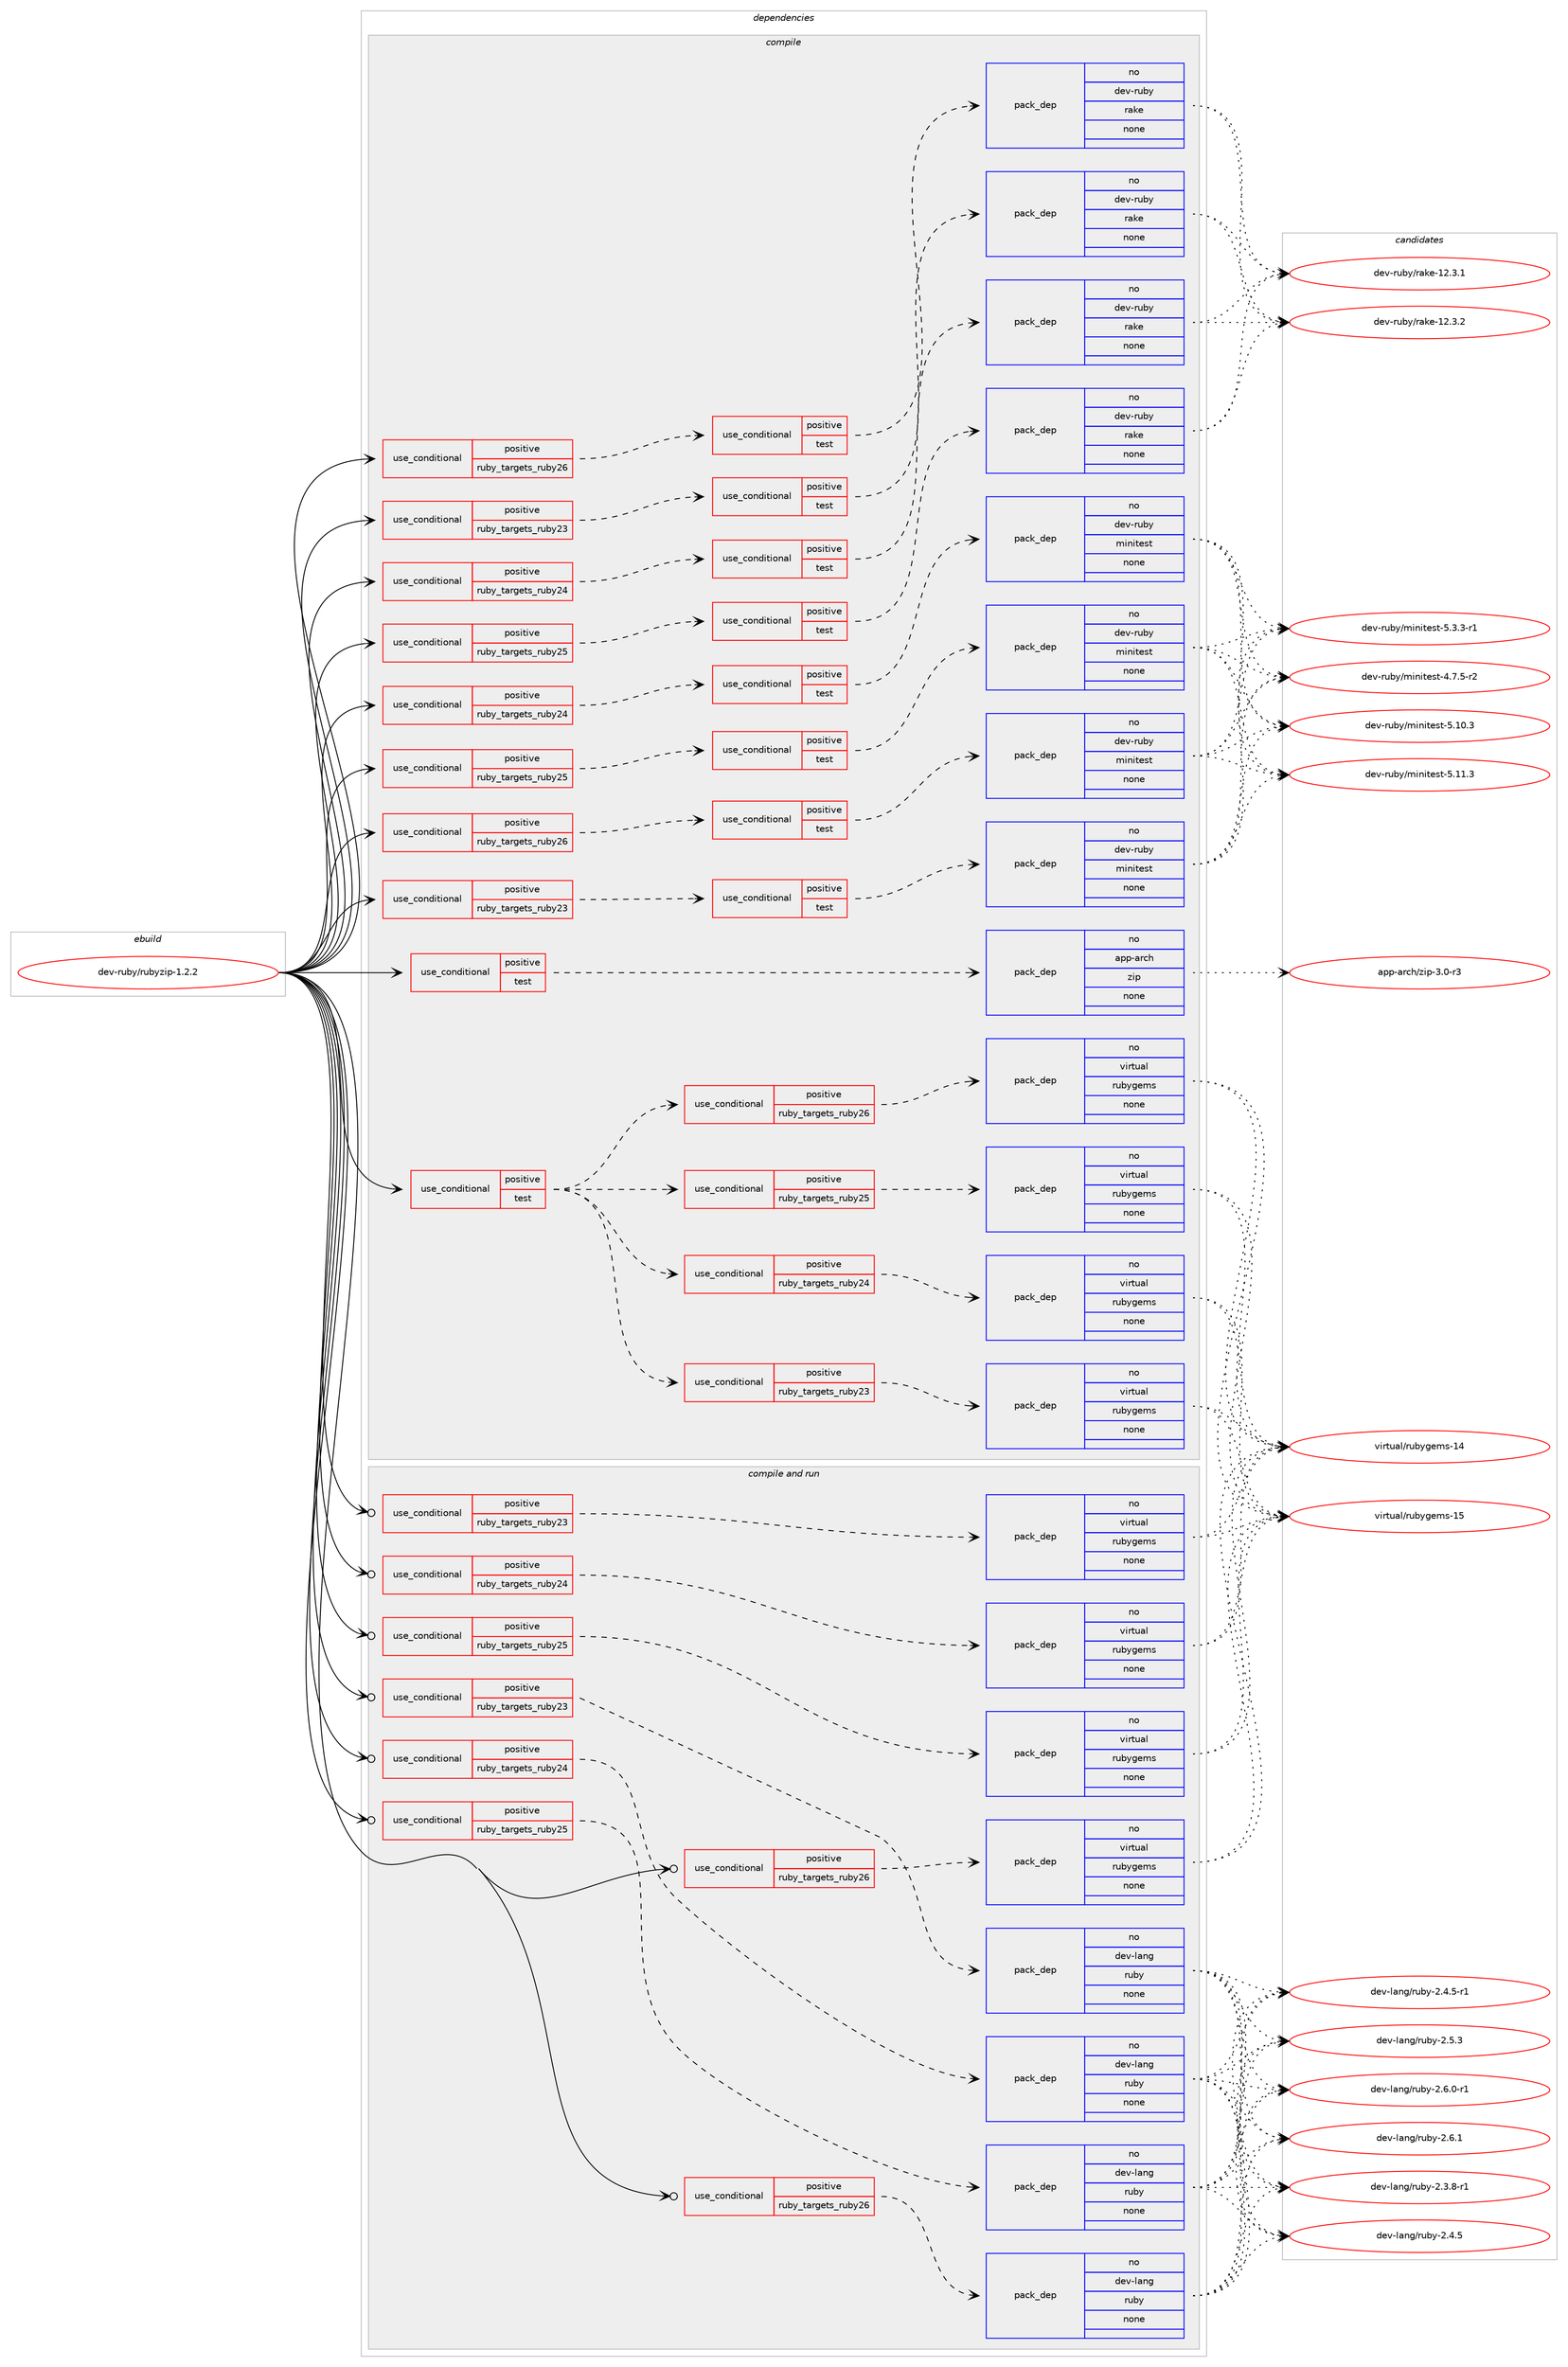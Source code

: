 digraph prolog {

# *************
# Graph options
# *************

newrank=true;
concentrate=true;
compound=true;
graph [rankdir=LR,fontname=Helvetica,fontsize=10,ranksep=1.5];#, ranksep=2.5, nodesep=0.2];
edge  [arrowhead=vee];
node  [fontname=Helvetica,fontsize=10];

# **********
# The ebuild
# **********

subgraph cluster_leftcol {
color=gray;
rank=same;
label=<<i>ebuild</i>>;
id [label="dev-ruby/rubyzip-1.2.2", color=red, width=4, href="../dev-ruby/rubyzip-1.2.2.svg"];
}

# ****************
# The dependencies
# ****************

subgraph cluster_midcol {
color=gray;
label=<<i>dependencies</i>>;
subgraph cluster_compile {
fillcolor="#eeeeee";
style=filled;
label=<<i>compile</i>>;
subgraph cond416961 {
dependency1526944 [label=<<TABLE BORDER="0" CELLBORDER="1" CELLSPACING="0" CELLPADDING="4"><TR><TD ROWSPAN="3" CELLPADDING="10">use_conditional</TD></TR><TR><TD>positive</TD></TR><TR><TD>ruby_targets_ruby23</TD></TR></TABLE>>, shape=none, color=red];
subgraph cond416962 {
dependency1526945 [label=<<TABLE BORDER="0" CELLBORDER="1" CELLSPACING="0" CELLPADDING="4"><TR><TD ROWSPAN="3" CELLPADDING="10">use_conditional</TD></TR><TR><TD>positive</TD></TR><TR><TD>test</TD></TR></TABLE>>, shape=none, color=red];
subgraph pack1086477 {
dependency1526946 [label=<<TABLE BORDER="0" CELLBORDER="1" CELLSPACING="0" CELLPADDING="4" WIDTH="220"><TR><TD ROWSPAN="6" CELLPADDING="30">pack_dep</TD></TR><TR><TD WIDTH="110">no</TD></TR><TR><TD>dev-ruby</TD></TR><TR><TD>minitest</TD></TR><TR><TD>none</TD></TR><TR><TD></TD></TR></TABLE>>, shape=none, color=blue];
}
dependency1526945:e -> dependency1526946:w [weight=20,style="dashed",arrowhead="vee"];
}
dependency1526944:e -> dependency1526945:w [weight=20,style="dashed",arrowhead="vee"];
}
id:e -> dependency1526944:w [weight=20,style="solid",arrowhead="vee"];
subgraph cond416963 {
dependency1526947 [label=<<TABLE BORDER="0" CELLBORDER="1" CELLSPACING="0" CELLPADDING="4"><TR><TD ROWSPAN="3" CELLPADDING="10">use_conditional</TD></TR><TR><TD>positive</TD></TR><TR><TD>ruby_targets_ruby23</TD></TR></TABLE>>, shape=none, color=red];
subgraph cond416964 {
dependency1526948 [label=<<TABLE BORDER="0" CELLBORDER="1" CELLSPACING="0" CELLPADDING="4"><TR><TD ROWSPAN="3" CELLPADDING="10">use_conditional</TD></TR><TR><TD>positive</TD></TR><TR><TD>test</TD></TR></TABLE>>, shape=none, color=red];
subgraph pack1086478 {
dependency1526949 [label=<<TABLE BORDER="0" CELLBORDER="1" CELLSPACING="0" CELLPADDING="4" WIDTH="220"><TR><TD ROWSPAN="6" CELLPADDING="30">pack_dep</TD></TR><TR><TD WIDTH="110">no</TD></TR><TR><TD>dev-ruby</TD></TR><TR><TD>rake</TD></TR><TR><TD>none</TD></TR><TR><TD></TD></TR></TABLE>>, shape=none, color=blue];
}
dependency1526948:e -> dependency1526949:w [weight=20,style="dashed",arrowhead="vee"];
}
dependency1526947:e -> dependency1526948:w [weight=20,style="dashed",arrowhead="vee"];
}
id:e -> dependency1526947:w [weight=20,style="solid",arrowhead="vee"];
subgraph cond416965 {
dependency1526950 [label=<<TABLE BORDER="0" CELLBORDER="1" CELLSPACING="0" CELLPADDING="4"><TR><TD ROWSPAN="3" CELLPADDING="10">use_conditional</TD></TR><TR><TD>positive</TD></TR><TR><TD>ruby_targets_ruby24</TD></TR></TABLE>>, shape=none, color=red];
subgraph cond416966 {
dependency1526951 [label=<<TABLE BORDER="0" CELLBORDER="1" CELLSPACING="0" CELLPADDING="4"><TR><TD ROWSPAN="3" CELLPADDING="10">use_conditional</TD></TR><TR><TD>positive</TD></TR><TR><TD>test</TD></TR></TABLE>>, shape=none, color=red];
subgraph pack1086479 {
dependency1526952 [label=<<TABLE BORDER="0" CELLBORDER="1" CELLSPACING="0" CELLPADDING="4" WIDTH="220"><TR><TD ROWSPAN="6" CELLPADDING="30">pack_dep</TD></TR><TR><TD WIDTH="110">no</TD></TR><TR><TD>dev-ruby</TD></TR><TR><TD>minitest</TD></TR><TR><TD>none</TD></TR><TR><TD></TD></TR></TABLE>>, shape=none, color=blue];
}
dependency1526951:e -> dependency1526952:w [weight=20,style="dashed",arrowhead="vee"];
}
dependency1526950:e -> dependency1526951:w [weight=20,style="dashed",arrowhead="vee"];
}
id:e -> dependency1526950:w [weight=20,style="solid",arrowhead="vee"];
subgraph cond416967 {
dependency1526953 [label=<<TABLE BORDER="0" CELLBORDER="1" CELLSPACING="0" CELLPADDING="4"><TR><TD ROWSPAN="3" CELLPADDING="10">use_conditional</TD></TR><TR><TD>positive</TD></TR><TR><TD>ruby_targets_ruby24</TD></TR></TABLE>>, shape=none, color=red];
subgraph cond416968 {
dependency1526954 [label=<<TABLE BORDER="0" CELLBORDER="1" CELLSPACING="0" CELLPADDING="4"><TR><TD ROWSPAN="3" CELLPADDING="10">use_conditional</TD></TR><TR><TD>positive</TD></TR><TR><TD>test</TD></TR></TABLE>>, shape=none, color=red];
subgraph pack1086480 {
dependency1526955 [label=<<TABLE BORDER="0" CELLBORDER="1" CELLSPACING="0" CELLPADDING="4" WIDTH="220"><TR><TD ROWSPAN="6" CELLPADDING="30">pack_dep</TD></TR><TR><TD WIDTH="110">no</TD></TR><TR><TD>dev-ruby</TD></TR><TR><TD>rake</TD></TR><TR><TD>none</TD></TR><TR><TD></TD></TR></TABLE>>, shape=none, color=blue];
}
dependency1526954:e -> dependency1526955:w [weight=20,style="dashed",arrowhead="vee"];
}
dependency1526953:e -> dependency1526954:w [weight=20,style="dashed",arrowhead="vee"];
}
id:e -> dependency1526953:w [weight=20,style="solid",arrowhead="vee"];
subgraph cond416969 {
dependency1526956 [label=<<TABLE BORDER="0" CELLBORDER="1" CELLSPACING="0" CELLPADDING="4"><TR><TD ROWSPAN="3" CELLPADDING="10">use_conditional</TD></TR><TR><TD>positive</TD></TR><TR><TD>ruby_targets_ruby25</TD></TR></TABLE>>, shape=none, color=red];
subgraph cond416970 {
dependency1526957 [label=<<TABLE BORDER="0" CELLBORDER="1" CELLSPACING="0" CELLPADDING="4"><TR><TD ROWSPAN="3" CELLPADDING="10">use_conditional</TD></TR><TR><TD>positive</TD></TR><TR><TD>test</TD></TR></TABLE>>, shape=none, color=red];
subgraph pack1086481 {
dependency1526958 [label=<<TABLE BORDER="0" CELLBORDER="1" CELLSPACING="0" CELLPADDING="4" WIDTH="220"><TR><TD ROWSPAN="6" CELLPADDING="30">pack_dep</TD></TR><TR><TD WIDTH="110">no</TD></TR><TR><TD>dev-ruby</TD></TR><TR><TD>minitest</TD></TR><TR><TD>none</TD></TR><TR><TD></TD></TR></TABLE>>, shape=none, color=blue];
}
dependency1526957:e -> dependency1526958:w [weight=20,style="dashed",arrowhead="vee"];
}
dependency1526956:e -> dependency1526957:w [weight=20,style="dashed",arrowhead="vee"];
}
id:e -> dependency1526956:w [weight=20,style="solid",arrowhead="vee"];
subgraph cond416971 {
dependency1526959 [label=<<TABLE BORDER="0" CELLBORDER="1" CELLSPACING="0" CELLPADDING="4"><TR><TD ROWSPAN="3" CELLPADDING="10">use_conditional</TD></TR><TR><TD>positive</TD></TR><TR><TD>ruby_targets_ruby25</TD></TR></TABLE>>, shape=none, color=red];
subgraph cond416972 {
dependency1526960 [label=<<TABLE BORDER="0" CELLBORDER="1" CELLSPACING="0" CELLPADDING="4"><TR><TD ROWSPAN="3" CELLPADDING="10">use_conditional</TD></TR><TR><TD>positive</TD></TR><TR><TD>test</TD></TR></TABLE>>, shape=none, color=red];
subgraph pack1086482 {
dependency1526961 [label=<<TABLE BORDER="0" CELLBORDER="1" CELLSPACING="0" CELLPADDING="4" WIDTH="220"><TR><TD ROWSPAN="6" CELLPADDING="30">pack_dep</TD></TR><TR><TD WIDTH="110">no</TD></TR><TR><TD>dev-ruby</TD></TR><TR><TD>rake</TD></TR><TR><TD>none</TD></TR><TR><TD></TD></TR></TABLE>>, shape=none, color=blue];
}
dependency1526960:e -> dependency1526961:w [weight=20,style="dashed",arrowhead="vee"];
}
dependency1526959:e -> dependency1526960:w [weight=20,style="dashed",arrowhead="vee"];
}
id:e -> dependency1526959:w [weight=20,style="solid",arrowhead="vee"];
subgraph cond416973 {
dependency1526962 [label=<<TABLE BORDER="0" CELLBORDER="1" CELLSPACING="0" CELLPADDING="4"><TR><TD ROWSPAN="3" CELLPADDING="10">use_conditional</TD></TR><TR><TD>positive</TD></TR><TR><TD>ruby_targets_ruby26</TD></TR></TABLE>>, shape=none, color=red];
subgraph cond416974 {
dependency1526963 [label=<<TABLE BORDER="0" CELLBORDER="1" CELLSPACING="0" CELLPADDING="4"><TR><TD ROWSPAN="3" CELLPADDING="10">use_conditional</TD></TR><TR><TD>positive</TD></TR><TR><TD>test</TD></TR></TABLE>>, shape=none, color=red];
subgraph pack1086483 {
dependency1526964 [label=<<TABLE BORDER="0" CELLBORDER="1" CELLSPACING="0" CELLPADDING="4" WIDTH="220"><TR><TD ROWSPAN="6" CELLPADDING="30">pack_dep</TD></TR><TR><TD WIDTH="110">no</TD></TR><TR><TD>dev-ruby</TD></TR><TR><TD>minitest</TD></TR><TR><TD>none</TD></TR><TR><TD></TD></TR></TABLE>>, shape=none, color=blue];
}
dependency1526963:e -> dependency1526964:w [weight=20,style="dashed",arrowhead="vee"];
}
dependency1526962:e -> dependency1526963:w [weight=20,style="dashed",arrowhead="vee"];
}
id:e -> dependency1526962:w [weight=20,style="solid",arrowhead="vee"];
subgraph cond416975 {
dependency1526965 [label=<<TABLE BORDER="0" CELLBORDER="1" CELLSPACING="0" CELLPADDING="4"><TR><TD ROWSPAN="3" CELLPADDING="10">use_conditional</TD></TR><TR><TD>positive</TD></TR><TR><TD>ruby_targets_ruby26</TD></TR></TABLE>>, shape=none, color=red];
subgraph cond416976 {
dependency1526966 [label=<<TABLE BORDER="0" CELLBORDER="1" CELLSPACING="0" CELLPADDING="4"><TR><TD ROWSPAN="3" CELLPADDING="10">use_conditional</TD></TR><TR><TD>positive</TD></TR><TR><TD>test</TD></TR></TABLE>>, shape=none, color=red];
subgraph pack1086484 {
dependency1526967 [label=<<TABLE BORDER="0" CELLBORDER="1" CELLSPACING="0" CELLPADDING="4" WIDTH="220"><TR><TD ROWSPAN="6" CELLPADDING="30">pack_dep</TD></TR><TR><TD WIDTH="110">no</TD></TR><TR><TD>dev-ruby</TD></TR><TR><TD>rake</TD></TR><TR><TD>none</TD></TR><TR><TD></TD></TR></TABLE>>, shape=none, color=blue];
}
dependency1526966:e -> dependency1526967:w [weight=20,style="dashed",arrowhead="vee"];
}
dependency1526965:e -> dependency1526966:w [weight=20,style="dashed",arrowhead="vee"];
}
id:e -> dependency1526965:w [weight=20,style="solid",arrowhead="vee"];
subgraph cond416977 {
dependency1526968 [label=<<TABLE BORDER="0" CELLBORDER="1" CELLSPACING="0" CELLPADDING="4"><TR><TD ROWSPAN="3" CELLPADDING="10">use_conditional</TD></TR><TR><TD>positive</TD></TR><TR><TD>test</TD></TR></TABLE>>, shape=none, color=red];
subgraph cond416978 {
dependency1526969 [label=<<TABLE BORDER="0" CELLBORDER="1" CELLSPACING="0" CELLPADDING="4"><TR><TD ROWSPAN="3" CELLPADDING="10">use_conditional</TD></TR><TR><TD>positive</TD></TR><TR><TD>ruby_targets_ruby23</TD></TR></TABLE>>, shape=none, color=red];
subgraph pack1086485 {
dependency1526970 [label=<<TABLE BORDER="0" CELLBORDER="1" CELLSPACING="0" CELLPADDING="4" WIDTH="220"><TR><TD ROWSPAN="6" CELLPADDING="30">pack_dep</TD></TR><TR><TD WIDTH="110">no</TD></TR><TR><TD>virtual</TD></TR><TR><TD>rubygems</TD></TR><TR><TD>none</TD></TR><TR><TD></TD></TR></TABLE>>, shape=none, color=blue];
}
dependency1526969:e -> dependency1526970:w [weight=20,style="dashed",arrowhead="vee"];
}
dependency1526968:e -> dependency1526969:w [weight=20,style="dashed",arrowhead="vee"];
subgraph cond416979 {
dependency1526971 [label=<<TABLE BORDER="0" CELLBORDER="1" CELLSPACING="0" CELLPADDING="4"><TR><TD ROWSPAN="3" CELLPADDING="10">use_conditional</TD></TR><TR><TD>positive</TD></TR><TR><TD>ruby_targets_ruby24</TD></TR></TABLE>>, shape=none, color=red];
subgraph pack1086486 {
dependency1526972 [label=<<TABLE BORDER="0" CELLBORDER="1" CELLSPACING="0" CELLPADDING="4" WIDTH="220"><TR><TD ROWSPAN="6" CELLPADDING="30">pack_dep</TD></TR><TR><TD WIDTH="110">no</TD></TR><TR><TD>virtual</TD></TR><TR><TD>rubygems</TD></TR><TR><TD>none</TD></TR><TR><TD></TD></TR></TABLE>>, shape=none, color=blue];
}
dependency1526971:e -> dependency1526972:w [weight=20,style="dashed",arrowhead="vee"];
}
dependency1526968:e -> dependency1526971:w [weight=20,style="dashed",arrowhead="vee"];
subgraph cond416980 {
dependency1526973 [label=<<TABLE BORDER="0" CELLBORDER="1" CELLSPACING="0" CELLPADDING="4"><TR><TD ROWSPAN="3" CELLPADDING="10">use_conditional</TD></TR><TR><TD>positive</TD></TR><TR><TD>ruby_targets_ruby25</TD></TR></TABLE>>, shape=none, color=red];
subgraph pack1086487 {
dependency1526974 [label=<<TABLE BORDER="0" CELLBORDER="1" CELLSPACING="0" CELLPADDING="4" WIDTH="220"><TR><TD ROWSPAN="6" CELLPADDING="30">pack_dep</TD></TR><TR><TD WIDTH="110">no</TD></TR><TR><TD>virtual</TD></TR><TR><TD>rubygems</TD></TR><TR><TD>none</TD></TR><TR><TD></TD></TR></TABLE>>, shape=none, color=blue];
}
dependency1526973:e -> dependency1526974:w [weight=20,style="dashed",arrowhead="vee"];
}
dependency1526968:e -> dependency1526973:w [weight=20,style="dashed",arrowhead="vee"];
subgraph cond416981 {
dependency1526975 [label=<<TABLE BORDER="0" CELLBORDER="1" CELLSPACING="0" CELLPADDING="4"><TR><TD ROWSPAN="3" CELLPADDING="10">use_conditional</TD></TR><TR><TD>positive</TD></TR><TR><TD>ruby_targets_ruby26</TD></TR></TABLE>>, shape=none, color=red];
subgraph pack1086488 {
dependency1526976 [label=<<TABLE BORDER="0" CELLBORDER="1" CELLSPACING="0" CELLPADDING="4" WIDTH="220"><TR><TD ROWSPAN="6" CELLPADDING="30">pack_dep</TD></TR><TR><TD WIDTH="110">no</TD></TR><TR><TD>virtual</TD></TR><TR><TD>rubygems</TD></TR><TR><TD>none</TD></TR><TR><TD></TD></TR></TABLE>>, shape=none, color=blue];
}
dependency1526975:e -> dependency1526976:w [weight=20,style="dashed",arrowhead="vee"];
}
dependency1526968:e -> dependency1526975:w [weight=20,style="dashed",arrowhead="vee"];
}
id:e -> dependency1526968:w [weight=20,style="solid",arrowhead="vee"];
subgraph cond416982 {
dependency1526977 [label=<<TABLE BORDER="0" CELLBORDER="1" CELLSPACING="0" CELLPADDING="4"><TR><TD ROWSPAN="3" CELLPADDING="10">use_conditional</TD></TR><TR><TD>positive</TD></TR><TR><TD>test</TD></TR></TABLE>>, shape=none, color=red];
subgraph pack1086489 {
dependency1526978 [label=<<TABLE BORDER="0" CELLBORDER="1" CELLSPACING="0" CELLPADDING="4" WIDTH="220"><TR><TD ROWSPAN="6" CELLPADDING="30">pack_dep</TD></TR><TR><TD WIDTH="110">no</TD></TR><TR><TD>app-arch</TD></TR><TR><TD>zip</TD></TR><TR><TD>none</TD></TR><TR><TD></TD></TR></TABLE>>, shape=none, color=blue];
}
dependency1526977:e -> dependency1526978:w [weight=20,style="dashed",arrowhead="vee"];
}
id:e -> dependency1526977:w [weight=20,style="solid",arrowhead="vee"];
}
subgraph cluster_compileandrun {
fillcolor="#eeeeee";
style=filled;
label=<<i>compile and run</i>>;
subgraph cond416983 {
dependency1526979 [label=<<TABLE BORDER="0" CELLBORDER="1" CELLSPACING="0" CELLPADDING="4"><TR><TD ROWSPAN="3" CELLPADDING="10">use_conditional</TD></TR><TR><TD>positive</TD></TR><TR><TD>ruby_targets_ruby23</TD></TR></TABLE>>, shape=none, color=red];
subgraph pack1086490 {
dependency1526980 [label=<<TABLE BORDER="0" CELLBORDER="1" CELLSPACING="0" CELLPADDING="4" WIDTH="220"><TR><TD ROWSPAN="6" CELLPADDING="30">pack_dep</TD></TR><TR><TD WIDTH="110">no</TD></TR><TR><TD>dev-lang</TD></TR><TR><TD>ruby</TD></TR><TR><TD>none</TD></TR><TR><TD></TD></TR></TABLE>>, shape=none, color=blue];
}
dependency1526979:e -> dependency1526980:w [weight=20,style="dashed",arrowhead="vee"];
}
id:e -> dependency1526979:w [weight=20,style="solid",arrowhead="odotvee"];
subgraph cond416984 {
dependency1526981 [label=<<TABLE BORDER="0" CELLBORDER="1" CELLSPACING="0" CELLPADDING="4"><TR><TD ROWSPAN="3" CELLPADDING="10">use_conditional</TD></TR><TR><TD>positive</TD></TR><TR><TD>ruby_targets_ruby23</TD></TR></TABLE>>, shape=none, color=red];
subgraph pack1086491 {
dependency1526982 [label=<<TABLE BORDER="0" CELLBORDER="1" CELLSPACING="0" CELLPADDING="4" WIDTH="220"><TR><TD ROWSPAN="6" CELLPADDING="30">pack_dep</TD></TR><TR><TD WIDTH="110">no</TD></TR><TR><TD>virtual</TD></TR><TR><TD>rubygems</TD></TR><TR><TD>none</TD></TR><TR><TD></TD></TR></TABLE>>, shape=none, color=blue];
}
dependency1526981:e -> dependency1526982:w [weight=20,style="dashed",arrowhead="vee"];
}
id:e -> dependency1526981:w [weight=20,style="solid",arrowhead="odotvee"];
subgraph cond416985 {
dependency1526983 [label=<<TABLE BORDER="0" CELLBORDER="1" CELLSPACING="0" CELLPADDING="4"><TR><TD ROWSPAN="3" CELLPADDING="10">use_conditional</TD></TR><TR><TD>positive</TD></TR><TR><TD>ruby_targets_ruby24</TD></TR></TABLE>>, shape=none, color=red];
subgraph pack1086492 {
dependency1526984 [label=<<TABLE BORDER="0" CELLBORDER="1" CELLSPACING="0" CELLPADDING="4" WIDTH="220"><TR><TD ROWSPAN="6" CELLPADDING="30">pack_dep</TD></TR><TR><TD WIDTH="110">no</TD></TR><TR><TD>dev-lang</TD></TR><TR><TD>ruby</TD></TR><TR><TD>none</TD></TR><TR><TD></TD></TR></TABLE>>, shape=none, color=blue];
}
dependency1526983:e -> dependency1526984:w [weight=20,style="dashed",arrowhead="vee"];
}
id:e -> dependency1526983:w [weight=20,style="solid",arrowhead="odotvee"];
subgraph cond416986 {
dependency1526985 [label=<<TABLE BORDER="0" CELLBORDER="1" CELLSPACING="0" CELLPADDING="4"><TR><TD ROWSPAN="3" CELLPADDING="10">use_conditional</TD></TR><TR><TD>positive</TD></TR><TR><TD>ruby_targets_ruby24</TD></TR></TABLE>>, shape=none, color=red];
subgraph pack1086493 {
dependency1526986 [label=<<TABLE BORDER="0" CELLBORDER="1" CELLSPACING="0" CELLPADDING="4" WIDTH="220"><TR><TD ROWSPAN="6" CELLPADDING="30">pack_dep</TD></TR><TR><TD WIDTH="110">no</TD></TR><TR><TD>virtual</TD></TR><TR><TD>rubygems</TD></TR><TR><TD>none</TD></TR><TR><TD></TD></TR></TABLE>>, shape=none, color=blue];
}
dependency1526985:e -> dependency1526986:w [weight=20,style="dashed",arrowhead="vee"];
}
id:e -> dependency1526985:w [weight=20,style="solid",arrowhead="odotvee"];
subgraph cond416987 {
dependency1526987 [label=<<TABLE BORDER="0" CELLBORDER="1" CELLSPACING="0" CELLPADDING="4"><TR><TD ROWSPAN="3" CELLPADDING="10">use_conditional</TD></TR><TR><TD>positive</TD></TR><TR><TD>ruby_targets_ruby25</TD></TR></TABLE>>, shape=none, color=red];
subgraph pack1086494 {
dependency1526988 [label=<<TABLE BORDER="0" CELLBORDER="1" CELLSPACING="0" CELLPADDING="4" WIDTH="220"><TR><TD ROWSPAN="6" CELLPADDING="30">pack_dep</TD></TR><TR><TD WIDTH="110">no</TD></TR><TR><TD>dev-lang</TD></TR><TR><TD>ruby</TD></TR><TR><TD>none</TD></TR><TR><TD></TD></TR></TABLE>>, shape=none, color=blue];
}
dependency1526987:e -> dependency1526988:w [weight=20,style="dashed",arrowhead="vee"];
}
id:e -> dependency1526987:w [weight=20,style="solid",arrowhead="odotvee"];
subgraph cond416988 {
dependency1526989 [label=<<TABLE BORDER="0" CELLBORDER="1" CELLSPACING="0" CELLPADDING="4"><TR><TD ROWSPAN="3" CELLPADDING="10">use_conditional</TD></TR><TR><TD>positive</TD></TR><TR><TD>ruby_targets_ruby25</TD></TR></TABLE>>, shape=none, color=red];
subgraph pack1086495 {
dependency1526990 [label=<<TABLE BORDER="0" CELLBORDER="1" CELLSPACING="0" CELLPADDING="4" WIDTH="220"><TR><TD ROWSPAN="6" CELLPADDING="30">pack_dep</TD></TR><TR><TD WIDTH="110">no</TD></TR><TR><TD>virtual</TD></TR><TR><TD>rubygems</TD></TR><TR><TD>none</TD></TR><TR><TD></TD></TR></TABLE>>, shape=none, color=blue];
}
dependency1526989:e -> dependency1526990:w [weight=20,style="dashed",arrowhead="vee"];
}
id:e -> dependency1526989:w [weight=20,style="solid",arrowhead="odotvee"];
subgraph cond416989 {
dependency1526991 [label=<<TABLE BORDER="0" CELLBORDER="1" CELLSPACING="0" CELLPADDING="4"><TR><TD ROWSPAN="3" CELLPADDING="10">use_conditional</TD></TR><TR><TD>positive</TD></TR><TR><TD>ruby_targets_ruby26</TD></TR></TABLE>>, shape=none, color=red];
subgraph pack1086496 {
dependency1526992 [label=<<TABLE BORDER="0" CELLBORDER="1" CELLSPACING="0" CELLPADDING="4" WIDTH="220"><TR><TD ROWSPAN="6" CELLPADDING="30">pack_dep</TD></TR><TR><TD WIDTH="110">no</TD></TR><TR><TD>dev-lang</TD></TR><TR><TD>ruby</TD></TR><TR><TD>none</TD></TR><TR><TD></TD></TR></TABLE>>, shape=none, color=blue];
}
dependency1526991:e -> dependency1526992:w [weight=20,style="dashed",arrowhead="vee"];
}
id:e -> dependency1526991:w [weight=20,style="solid",arrowhead="odotvee"];
subgraph cond416990 {
dependency1526993 [label=<<TABLE BORDER="0" CELLBORDER="1" CELLSPACING="0" CELLPADDING="4"><TR><TD ROWSPAN="3" CELLPADDING="10">use_conditional</TD></TR><TR><TD>positive</TD></TR><TR><TD>ruby_targets_ruby26</TD></TR></TABLE>>, shape=none, color=red];
subgraph pack1086497 {
dependency1526994 [label=<<TABLE BORDER="0" CELLBORDER="1" CELLSPACING="0" CELLPADDING="4" WIDTH="220"><TR><TD ROWSPAN="6" CELLPADDING="30">pack_dep</TD></TR><TR><TD WIDTH="110">no</TD></TR><TR><TD>virtual</TD></TR><TR><TD>rubygems</TD></TR><TR><TD>none</TD></TR><TR><TD></TD></TR></TABLE>>, shape=none, color=blue];
}
dependency1526993:e -> dependency1526994:w [weight=20,style="dashed",arrowhead="vee"];
}
id:e -> dependency1526993:w [weight=20,style="solid",arrowhead="odotvee"];
}
subgraph cluster_run {
fillcolor="#eeeeee";
style=filled;
label=<<i>run</i>>;
}
}

# **************
# The candidates
# **************

subgraph cluster_choices {
rank=same;
color=gray;
label=<<i>candidates</i>>;

subgraph choice1086477 {
color=black;
nodesep=1;
choice1001011184511411798121471091051101051161011151164552465546534511450 [label="dev-ruby/minitest-4.7.5-r2", color=red, width=4,href="../dev-ruby/minitest-4.7.5-r2.svg"];
choice10010111845114117981214710910511010511610111511645534649484651 [label="dev-ruby/minitest-5.10.3", color=red, width=4,href="../dev-ruby/minitest-5.10.3.svg"];
choice10010111845114117981214710910511010511610111511645534649494651 [label="dev-ruby/minitest-5.11.3", color=red, width=4,href="../dev-ruby/minitest-5.11.3.svg"];
choice1001011184511411798121471091051101051161011151164553465146514511449 [label="dev-ruby/minitest-5.3.3-r1", color=red, width=4,href="../dev-ruby/minitest-5.3.3-r1.svg"];
dependency1526946:e -> choice1001011184511411798121471091051101051161011151164552465546534511450:w [style=dotted,weight="100"];
dependency1526946:e -> choice10010111845114117981214710910511010511610111511645534649484651:w [style=dotted,weight="100"];
dependency1526946:e -> choice10010111845114117981214710910511010511610111511645534649494651:w [style=dotted,weight="100"];
dependency1526946:e -> choice1001011184511411798121471091051101051161011151164553465146514511449:w [style=dotted,weight="100"];
}
subgraph choice1086478 {
color=black;
nodesep=1;
choice1001011184511411798121471149710710145495046514649 [label="dev-ruby/rake-12.3.1", color=red, width=4,href="../dev-ruby/rake-12.3.1.svg"];
choice1001011184511411798121471149710710145495046514650 [label="dev-ruby/rake-12.3.2", color=red, width=4,href="../dev-ruby/rake-12.3.2.svg"];
dependency1526949:e -> choice1001011184511411798121471149710710145495046514649:w [style=dotted,weight="100"];
dependency1526949:e -> choice1001011184511411798121471149710710145495046514650:w [style=dotted,weight="100"];
}
subgraph choice1086479 {
color=black;
nodesep=1;
choice1001011184511411798121471091051101051161011151164552465546534511450 [label="dev-ruby/minitest-4.7.5-r2", color=red, width=4,href="../dev-ruby/minitest-4.7.5-r2.svg"];
choice10010111845114117981214710910511010511610111511645534649484651 [label="dev-ruby/minitest-5.10.3", color=red, width=4,href="../dev-ruby/minitest-5.10.3.svg"];
choice10010111845114117981214710910511010511610111511645534649494651 [label="dev-ruby/minitest-5.11.3", color=red, width=4,href="../dev-ruby/minitest-5.11.3.svg"];
choice1001011184511411798121471091051101051161011151164553465146514511449 [label="dev-ruby/minitest-5.3.3-r1", color=red, width=4,href="../dev-ruby/minitest-5.3.3-r1.svg"];
dependency1526952:e -> choice1001011184511411798121471091051101051161011151164552465546534511450:w [style=dotted,weight="100"];
dependency1526952:e -> choice10010111845114117981214710910511010511610111511645534649484651:w [style=dotted,weight="100"];
dependency1526952:e -> choice10010111845114117981214710910511010511610111511645534649494651:w [style=dotted,weight="100"];
dependency1526952:e -> choice1001011184511411798121471091051101051161011151164553465146514511449:w [style=dotted,weight="100"];
}
subgraph choice1086480 {
color=black;
nodesep=1;
choice1001011184511411798121471149710710145495046514649 [label="dev-ruby/rake-12.3.1", color=red, width=4,href="../dev-ruby/rake-12.3.1.svg"];
choice1001011184511411798121471149710710145495046514650 [label="dev-ruby/rake-12.3.2", color=red, width=4,href="../dev-ruby/rake-12.3.2.svg"];
dependency1526955:e -> choice1001011184511411798121471149710710145495046514649:w [style=dotted,weight="100"];
dependency1526955:e -> choice1001011184511411798121471149710710145495046514650:w [style=dotted,weight="100"];
}
subgraph choice1086481 {
color=black;
nodesep=1;
choice1001011184511411798121471091051101051161011151164552465546534511450 [label="dev-ruby/minitest-4.7.5-r2", color=red, width=4,href="../dev-ruby/minitest-4.7.5-r2.svg"];
choice10010111845114117981214710910511010511610111511645534649484651 [label="dev-ruby/minitest-5.10.3", color=red, width=4,href="../dev-ruby/minitest-5.10.3.svg"];
choice10010111845114117981214710910511010511610111511645534649494651 [label="dev-ruby/minitest-5.11.3", color=red, width=4,href="../dev-ruby/minitest-5.11.3.svg"];
choice1001011184511411798121471091051101051161011151164553465146514511449 [label="dev-ruby/minitest-5.3.3-r1", color=red, width=4,href="../dev-ruby/minitest-5.3.3-r1.svg"];
dependency1526958:e -> choice1001011184511411798121471091051101051161011151164552465546534511450:w [style=dotted,weight="100"];
dependency1526958:e -> choice10010111845114117981214710910511010511610111511645534649484651:w [style=dotted,weight="100"];
dependency1526958:e -> choice10010111845114117981214710910511010511610111511645534649494651:w [style=dotted,weight="100"];
dependency1526958:e -> choice1001011184511411798121471091051101051161011151164553465146514511449:w [style=dotted,weight="100"];
}
subgraph choice1086482 {
color=black;
nodesep=1;
choice1001011184511411798121471149710710145495046514649 [label="dev-ruby/rake-12.3.1", color=red, width=4,href="../dev-ruby/rake-12.3.1.svg"];
choice1001011184511411798121471149710710145495046514650 [label="dev-ruby/rake-12.3.2", color=red, width=4,href="../dev-ruby/rake-12.3.2.svg"];
dependency1526961:e -> choice1001011184511411798121471149710710145495046514649:w [style=dotted,weight="100"];
dependency1526961:e -> choice1001011184511411798121471149710710145495046514650:w [style=dotted,weight="100"];
}
subgraph choice1086483 {
color=black;
nodesep=1;
choice1001011184511411798121471091051101051161011151164552465546534511450 [label="dev-ruby/minitest-4.7.5-r2", color=red, width=4,href="../dev-ruby/minitest-4.7.5-r2.svg"];
choice10010111845114117981214710910511010511610111511645534649484651 [label="dev-ruby/minitest-5.10.3", color=red, width=4,href="../dev-ruby/minitest-5.10.3.svg"];
choice10010111845114117981214710910511010511610111511645534649494651 [label="dev-ruby/minitest-5.11.3", color=red, width=4,href="../dev-ruby/minitest-5.11.3.svg"];
choice1001011184511411798121471091051101051161011151164553465146514511449 [label="dev-ruby/minitest-5.3.3-r1", color=red, width=4,href="../dev-ruby/minitest-5.3.3-r1.svg"];
dependency1526964:e -> choice1001011184511411798121471091051101051161011151164552465546534511450:w [style=dotted,weight="100"];
dependency1526964:e -> choice10010111845114117981214710910511010511610111511645534649484651:w [style=dotted,weight="100"];
dependency1526964:e -> choice10010111845114117981214710910511010511610111511645534649494651:w [style=dotted,weight="100"];
dependency1526964:e -> choice1001011184511411798121471091051101051161011151164553465146514511449:w [style=dotted,weight="100"];
}
subgraph choice1086484 {
color=black;
nodesep=1;
choice1001011184511411798121471149710710145495046514649 [label="dev-ruby/rake-12.3.1", color=red, width=4,href="../dev-ruby/rake-12.3.1.svg"];
choice1001011184511411798121471149710710145495046514650 [label="dev-ruby/rake-12.3.2", color=red, width=4,href="../dev-ruby/rake-12.3.2.svg"];
dependency1526967:e -> choice1001011184511411798121471149710710145495046514649:w [style=dotted,weight="100"];
dependency1526967:e -> choice1001011184511411798121471149710710145495046514650:w [style=dotted,weight="100"];
}
subgraph choice1086485 {
color=black;
nodesep=1;
choice118105114116117971084711411798121103101109115454952 [label="virtual/rubygems-14", color=red, width=4,href="../virtual/rubygems-14.svg"];
choice118105114116117971084711411798121103101109115454953 [label="virtual/rubygems-15", color=red, width=4,href="../virtual/rubygems-15.svg"];
dependency1526970:e -> choice118105114116117971084711411798121103101109115454952:w [style=dotted,weight="100"];
dependency1526970:e -> choice118105114116117971084711411798121103101109115454953:w [style=dotted,weight="100"];
}
subgraph choice1086486 {
color=black;
nodesep=1;
choice118105114116117971084711411798121103101109115454952 [label="virtual/rubygems-14", color=red, width=4,href="../virtual/rubygems-14.svg"];
choice118105114116117971084711411798121103101109115454953 [label="virtual/rubygems-15", color=red, width=4,href="../virtual/rubygems-15.svg"];
dependency1526972:e -> choice118105114116117971084711411798121103101109115454952:w [style=dotted,weight="100"];
dependency1526972:e -> choice118105114116117971084711411798121103101109115454953:w [style=dotted,weight="100"];
}
subgraph choice1086487 {
color=black;
nodesep=1;
choice118105114116117971084711411798121103101109115454952 [label="virtual/rubygems-14", color=red, width=4,href="../virtual/rubygems-14.svg"];
choice118105114116117971084711411798121103101109115454953 [label="virtual/rubygems-15", color=red, width=4,href="../virtual/rubygems-15.svg"];
dependency1526974:e -> choice118105114116117971084711411798121103101109115454952:w [style=dotted,weight="100"];
dependency1526974:e -> choice118105114116117971084711411798121103101109115454953:w [style=dotted,weight="100"];
}
subgraph choice1086488 {
color=black;
nodesep=1;
choice118105114116117971084711411798121103101109115454952 [label="virtual/rubygems-14", color=red, width=4,href="../virtual/rubygems-14.svg"];
choice118105114116117971084711411798121103101109115454953 [label="virtual/rubygems-15", color=red, width=4,href="../virtual/rubygems-15.svg"];
dependency1526976:e -> choice118105114116117971084711411798121103101109115454952:w [style=dotted,weight="100"];
dependency1526976:e -> choice118105114116117971084711411798121103101109115454953:w [style=dotted,weight="100"];
}
subgraph choice1086489 {
color=black;
nodesep=1;
choice9711211245971149910447122105112455146484511451 [label="app-arch/zip-3.0-r3", color=red, width=4,href="../app-arch/zip-3.0-r3.svg"];
dependency1526978:e -> choice9711211245971149910447122105112455146484511451:w [style=dotted,weight="100"];
}
subgraph choice1086490 {
color=black;
nodesep=1;
choice100101118451089711010347114117981214550465146564511449 [label="dev-lang/ruby-2.3.8-r1", color=red, width=4,href="../dev-lang/ruby-2.3.8-r1.svg"];
choice10010111845108971101034711411798121455046524653 [label="dev-lang/ruby-2.4.5", color=red, width=4,href="../dev-lang/ruby-2.4.5.svg"];
choice100101118451089711010347114117981214550465246534511449 [label="dev-lang/ruby-2.4.5-r1", color=red, width=4,href="../dev-lang/ruby-2.4.5-r1.svg"];
choice10010111845108971101034711411798121455046534651 [label="dev-lang/ruby-2.5.3", color=red, width=4,href="../dev-lang/ruby-2.5.3.svg"];
choice100101118451089711010347114117981214550465446484511449 [label="dev-lang/ruby-2.6.0-r1", color=red, width=4,href="../dev-lang/ruby-2.6.0-r1.svg"];
choice10010111845108971101034711411798121455046544649 [label="dev-lang/ruby-2.6.1", color=red, width=4,href="../dev-lang/ruby-2.6.1.svg"];
dependency1526980:e -> choice100101118451089711010347114117981214550465146564511449:w [style=dotted,weight="100"];
dependency1526980:e -> choice10010111845108971101034711411798121455046524653:w [style=dotted,weight="100"];
dependency1526980:e -> choice100101118451089711010347114117981214550465246534511449:w [style=dotted,weight="100"];
dependency1526980:e -> choice10010111845108971101034711411798121455046534651:w [style=dotted,weight="100"];
dependency1526980:e -> choice100101118451089711010347114117981214550465446484511449:w [style=dotted,weight="100"];
dependency1526980:e -> choice10010111845108971101034711411798121455046544649:w [style=dotted,weight="100"];
}
subgraph choice1086491 {
color=black;
nodesep=1;
choice118105114116117971084711411798121103101109115454952 [label="virtual/rubygems-14", color=red, width=4,href="../virtual/rubygems-14.svg"];
choice118105114116117971084711411798121103101109115454953 [label="virtual/rubygems-15", color=red, width=4,href="../virtual/rubygems-15.svg"];
dependency1526982:e -> choice118105114116117971084711411798121103101109115454952:w [style=dotted,weight="100"];
dependency1526982:e -> choice118105114116117971084711411798121103101109115454953:w [style=dotted,weight="100"];
}
subgraph choice1086492 {
color=black;
nodesep=1;
choice100101118451089711010347114117981214550465146564511449 [label="dev-lang/ruby-2.3.8-r1", color=red, width=4,href="../dev-lang/ruby-2.3.8-r1.svg"];
choice10010111845108971101034711411798121455046524653 [label="dev-lang/ruby-2.4.5", color=red, width=4,href="../dev-lang/ruby-2.4.5.svg"];
choice100101118451089711010347114117981214550465246534511449 [label="dev-lang/ruby-2.4.5-r1", color=red, width=4,href="../dev-lang/ruby-2.4.5-r1.svg"];
choice10010111845108971101034711411798121455046534651 [label="dev-lang/ruby-2.5.3", color=red, width=4,href="../dev-lang/ruby-2.5.3.svg"];
choice100101118451089711010347114117981214550465446484511449 [label="dev-lang/ruby-2.6.0-r1", color=red, width=4,href="../dev-lang/ruby-2.6.0-r1.svg"];
choice10010111845108971101034711411798121455046544649 [label="dev-lang/ruby-2.6.1", color=red, width=4,href="../dev-lang/ruby-2.6.1.svg"];
dependency1526984:e -> choice100101118451089711010347114117981214550465146564511449:w [style=dotted,weight="100"];
dependency1526984:e -> choice10010111845108971101034711411798121455046524653:w [style=dotted,weight="100"];
dependency1526984:e -> choice100101118451089711010347114117981214550465246534511449:w [style=dotted,weight="100"];
dependency1526984:e -> choice10010111845108971101034711411798121455046534651:w [style=dotted,weight="100"];
dependency1526984:e -> choice100101118451089711010347114117981214550465446484511449:w [style=dotted,weight="100"];
dependency1526984:e -> choice10010111845108971101034711411798121455046544649:w [style=dotted,weight="100"];
}
subgraph choice1086493 {
color=black;
nodesep=1;
choice118105114116117971084711411798121103101109115454952 [label="virtual/rubygems-14", color=red, width=4,href="../virtual/rubygems-14.svg"];
choice118105114116117971084711411798121103101109115454953 [label="virtual/rubygems-15", color=red, width=4,href="../virtual/rubygems-15.svg"];
dependency1526986:e -> choice118105114116117971084711411798121103101109115454952:w [style=dotted,weight="100"];
dependency1526986:e -> choice118105114116117971084711411798121103101109115454953:w [style=dotted,weight="100"];
}
subgraph choice1086494 {
color=black;
nodesep=1;
choice100101118451089711010347114117981214550465146564511449 [label="dev-lang/ruby-2.3.8-r1", color=red, width=4,href="../dev-lang/ruby-2.3.8-r1.svg"];
choice10010111845108971101034711411798121455046524653 [label="dev-lang/ruby-2.4.5", color=red, width=4,href="../dev-lang/ruby-2.4.5.svg"];
choice100101118451089711010347114117981214550465246534511449 [label="dev-lang/ruby-2.4.5-r1", color=red, width=4,href="../dev-lang/ruby-2.4.5-r1.svg"];
choice10010111845108971101034711411798121455046534651 [label="dev-lang/ruby-2.5.3", color=red, width=4,href="../dev-lang/ruby-2.5.3.svg"];
choice100101118451089711010347114117981214550465446484511449 [label="dev-lang/ruby-2.6.0-r1", color=red, width=4,href="../dev-lang/ruby-2.6.0-r1.svg"];
choice10010111845108971101034711411798121455046544649 [label="dev-lang/ruby-2.6.1", color=red, width=4,href="../dev-lang/ruby-2.6.1.svg"];
dependency1526988:e -> choice100101118451089711010347114117981214550465146564511449:w [style=dotted,weight="100"];
dependency1526988:e -> choice10010111845108971101034711411798121455046524653:w [style=dotted,weight="100"];
dependency1526988:e -> choice100101118451089711010347114117981214550465246534511449:w [style=dotted,weight="100"];
dependency1526988:e -> choice10010111845108971101034711411798121455046534651:w [style=dotted,weight="100"];
dependency1526988:e -> choice100101118451089711010347114117981214550465446484511449:w [style=dotted,weight="100"];
dependency1526988:e -> choice10010111845108971101034711411798121455046544649:w [style=dotted,weight="100"];
}
subgraph choice1086495 {
color=black;
nodesep=1;
choice118105114116117971084711411798121103101109115454952 [label="virtual/rubygems-14", color=red, width=4,href="../virtual/rubygems-14.svg"];
choice118105114116117971084711411798121103101109115454953 [label="virtual/rubygems-15", color=red, width=4,href="../virtual/rubygems-15.svg"];
dependency1526990:e -> choice118105114116117971084711411798121103101109115454952:w [style=dotted,weight="100"];
dependency1526990:e -> choice118105114116117971084711411798121103101109115454953:w [style=dotted,weight="100"];
}
subgraph choice1086496 {
color=black;
nodesep=1;
choice100101118451089711010347114117981214550465146564511449 [label="dev-lang/ruby-2.3.8-r1", color=red, width=4,href="../dev-lang/ruby-2.3.8-r1.svg"];
choice10010111845108971101034711411798121455046524653 [label="dev-lang/ruby-2.4.5", color=red, width=4,href="../dev-lang/ruby-2.4.5.svg"];
choice100101118451089711010347114117981214550465246534511449 [label="dev-lang/ruby-2.4.5-r1", color=red, width=4,href="../dev-lang/ruby-2.4.5-r1.svg"];
choice10010111845108971101034711411798121455046534651 [label="dev-lang/ruby-2.5.3", color=red, width=4,href="../dev-lang/ruby-2.5.3.svg"];
choice100101118451089711010347114117981214550465446484511449 [label="dev-lang/ruby-2.6.0-r1", color=red, width=4,href="../dev-lang/ruby-2.6.0-r1.svg"];
choice10010111845108971101034711411798121455046544649 [label="dev-lang/ruby-2.6.1", color=red, width=4,href="../dev-lang/ruby-2.6.1.svg"];
dependency1526992:e -> choice100101118451089711010347114117981214550465146564511449:w [style=dotted,weight="100"];
dependency1526992:e -> choice10010111845108971101034711411798121455046524653:w [style=dotted,weight="100"];
dependency1526992:e -> choice100101118451089711010347114117981214550465246534511449:w [style=dotted,weight="100"];
dependency1526992:e -> choice10010111845108971101034711411798121455046534651:w [style=dotted,weight="100"];
dependency1526992:e -> choice100101118451089711010347114117981214550465446484511449:w [style=dotted,weight="100"];
dependency1526992:e -> choice10010111845108971101034711411798121455046544649:w [style=dotted,weight="100"];
}
subgraph choice1086497 {
color=black;
nodesep=1;
choice118105114116117971084711411798121103101109115454952 [label="virtual/rubygems-14", color=red, width=4,href="../virtual/rubygems-14.svg"];
choice118105114116117971084711411798121103101109115454953 [label="virtual/rubygems-15", color=red, width=4,href="../virtual/rubygems-15.svg"];
dependency1526994:e -> choice118105114116117971084711411798121103101109115454952:w [style=dotted,weight="100"];
dependency1526994:e -> choice118105114116117971084711411798121103101109115454953:w [style=dotted,weight="100"];
}
}

}
